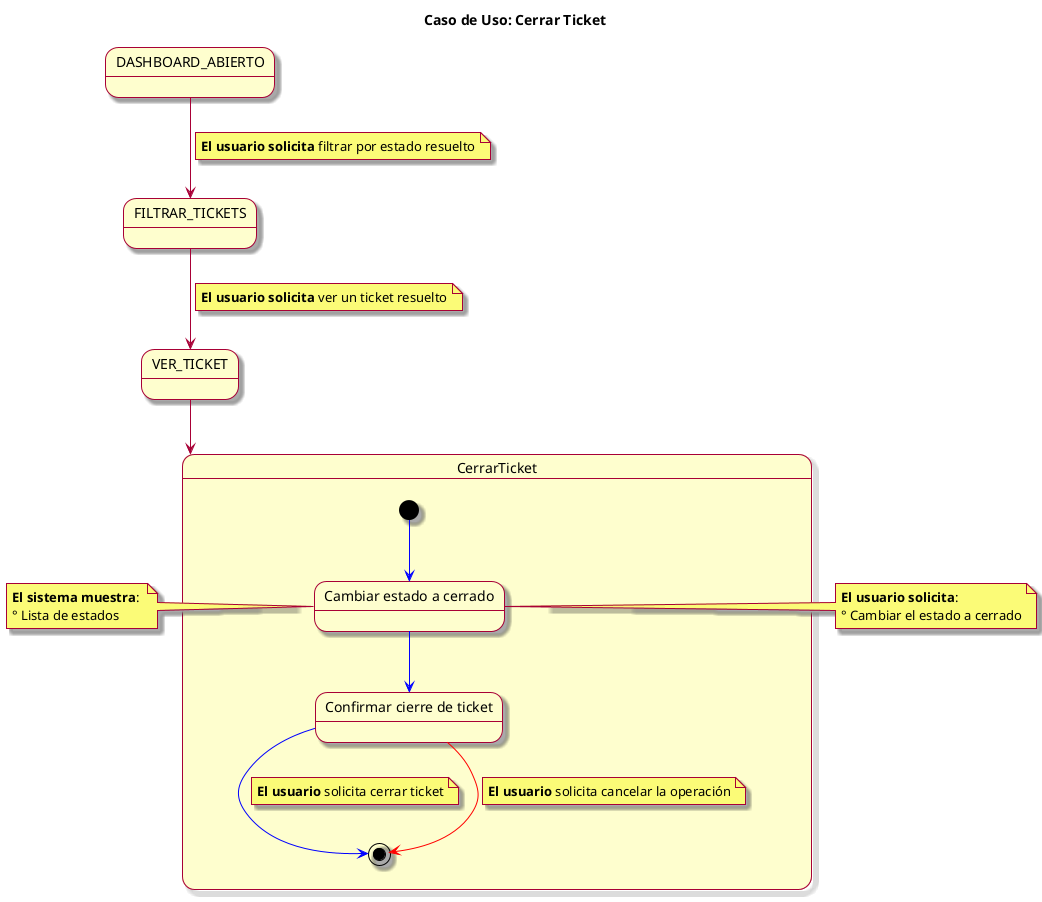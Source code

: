 @startuml
skin rose
title Caso de Uso: Cerrar Ticket

state DASHBOARD_ABIERTO
state VER_TICKET
state FILTRAR_TICKETS

DASHBOARD_ABIERTO --> FILTRAR_TICKETS
note on link: **El usuario solicita** filtrar por estado resuelto
FILTRAR_TICKETS --> VER_TICKET
note on link: **El usuario solicita** ver un ticket resuelto
VER_TICKET --> CerrarTicket

state CerrarTicket {

  [*] -[#blue]-> ingresarVerTicket
  state "Cambiar estado a cerrado" as ingresarVerTicket
  ingresarVerTicket -[#blue]-> confirmarCierre
  state "Confirmar cierre de ticket" as confirmarCierre
  confirmarCierre -[#blue]-> [*]
  note on link: **El usuario** solicita cerrar ticket
    
  confirmarCierre -[#red]-> [*]
  note on link: **El usuario** solicita cancelar la operación
    
}

note left of ingresarVerTicket
  **El sistema muestra**: 
  ° Lista de estados
end note

note left of ingresarVerTicket
  **El usuario solicita**: 
  ° Cambiar el estado a cerrado
end note

@enduml